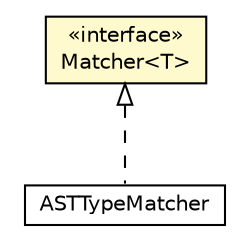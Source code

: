 #!/usr/local/bin/dot
#
# Class diagram 
# Generated by UMLGraph version 5.1 (http://www.umlgraph.org/)
#

digraph G {
	edge [fontname="Helvetica",fontsize=10,labelfontname="Helvetica",labelfontsize=10];
	node [fontname="Helvetica",fontsize=10,shape=plaintext];
	nodesep=0.25;
	ranksep=0.5;
	// org.androidtransfuse.util.matcher.ASTTypeMatcher
	c56471 [label=<<table title="org.androidtransfuse.util.matcher.ASTTypeMatcher" border="0" cellborder="1" cellspacing="0" cellpadding="2" port="p" href="./ASTTypeMatcher.html">
		<tr><td><table border="0" cellspacing="0" cellpadding="1">
<tr><td align="center" balign="center"> ASTTypeMatcher </td></tr>
		</table></td></tr>
		</table>>, fontname="Helvetica", fontcolor="black", fontsize=10.0];
	// org.androidtransfuse.util.matcher.Matcher<T>
	c56472 [label=<<table title="org.androidtransfuse.util.matcher.Matcher" border="0" cellborder="1" cellspacing="0" cellpadding="2" port="p" bgcolor="lemonChiffon" href="./Matcher.html">
		<tr><td><table border="0" cellspacing="0" cellpadding="1">
<tr><td align="center" balign="center"> &#171;interface&#187; </td></tr>
<tr><td align="center" balign="center"> Matcher&lt;T&gt; </td></tr>
		</table></td></tr>
		</table>>, fontname="Helvetica", fontcolor="black", fontsize=10.0];
	//org.androidtransfuse.util.matcher.ASTTypeMatcher implements org.androidtransfuse.util.matcher.Matcher<T>
	c56472:p -> c56471:p [dir=back,arrowtail=empty,style=dashed];
}

